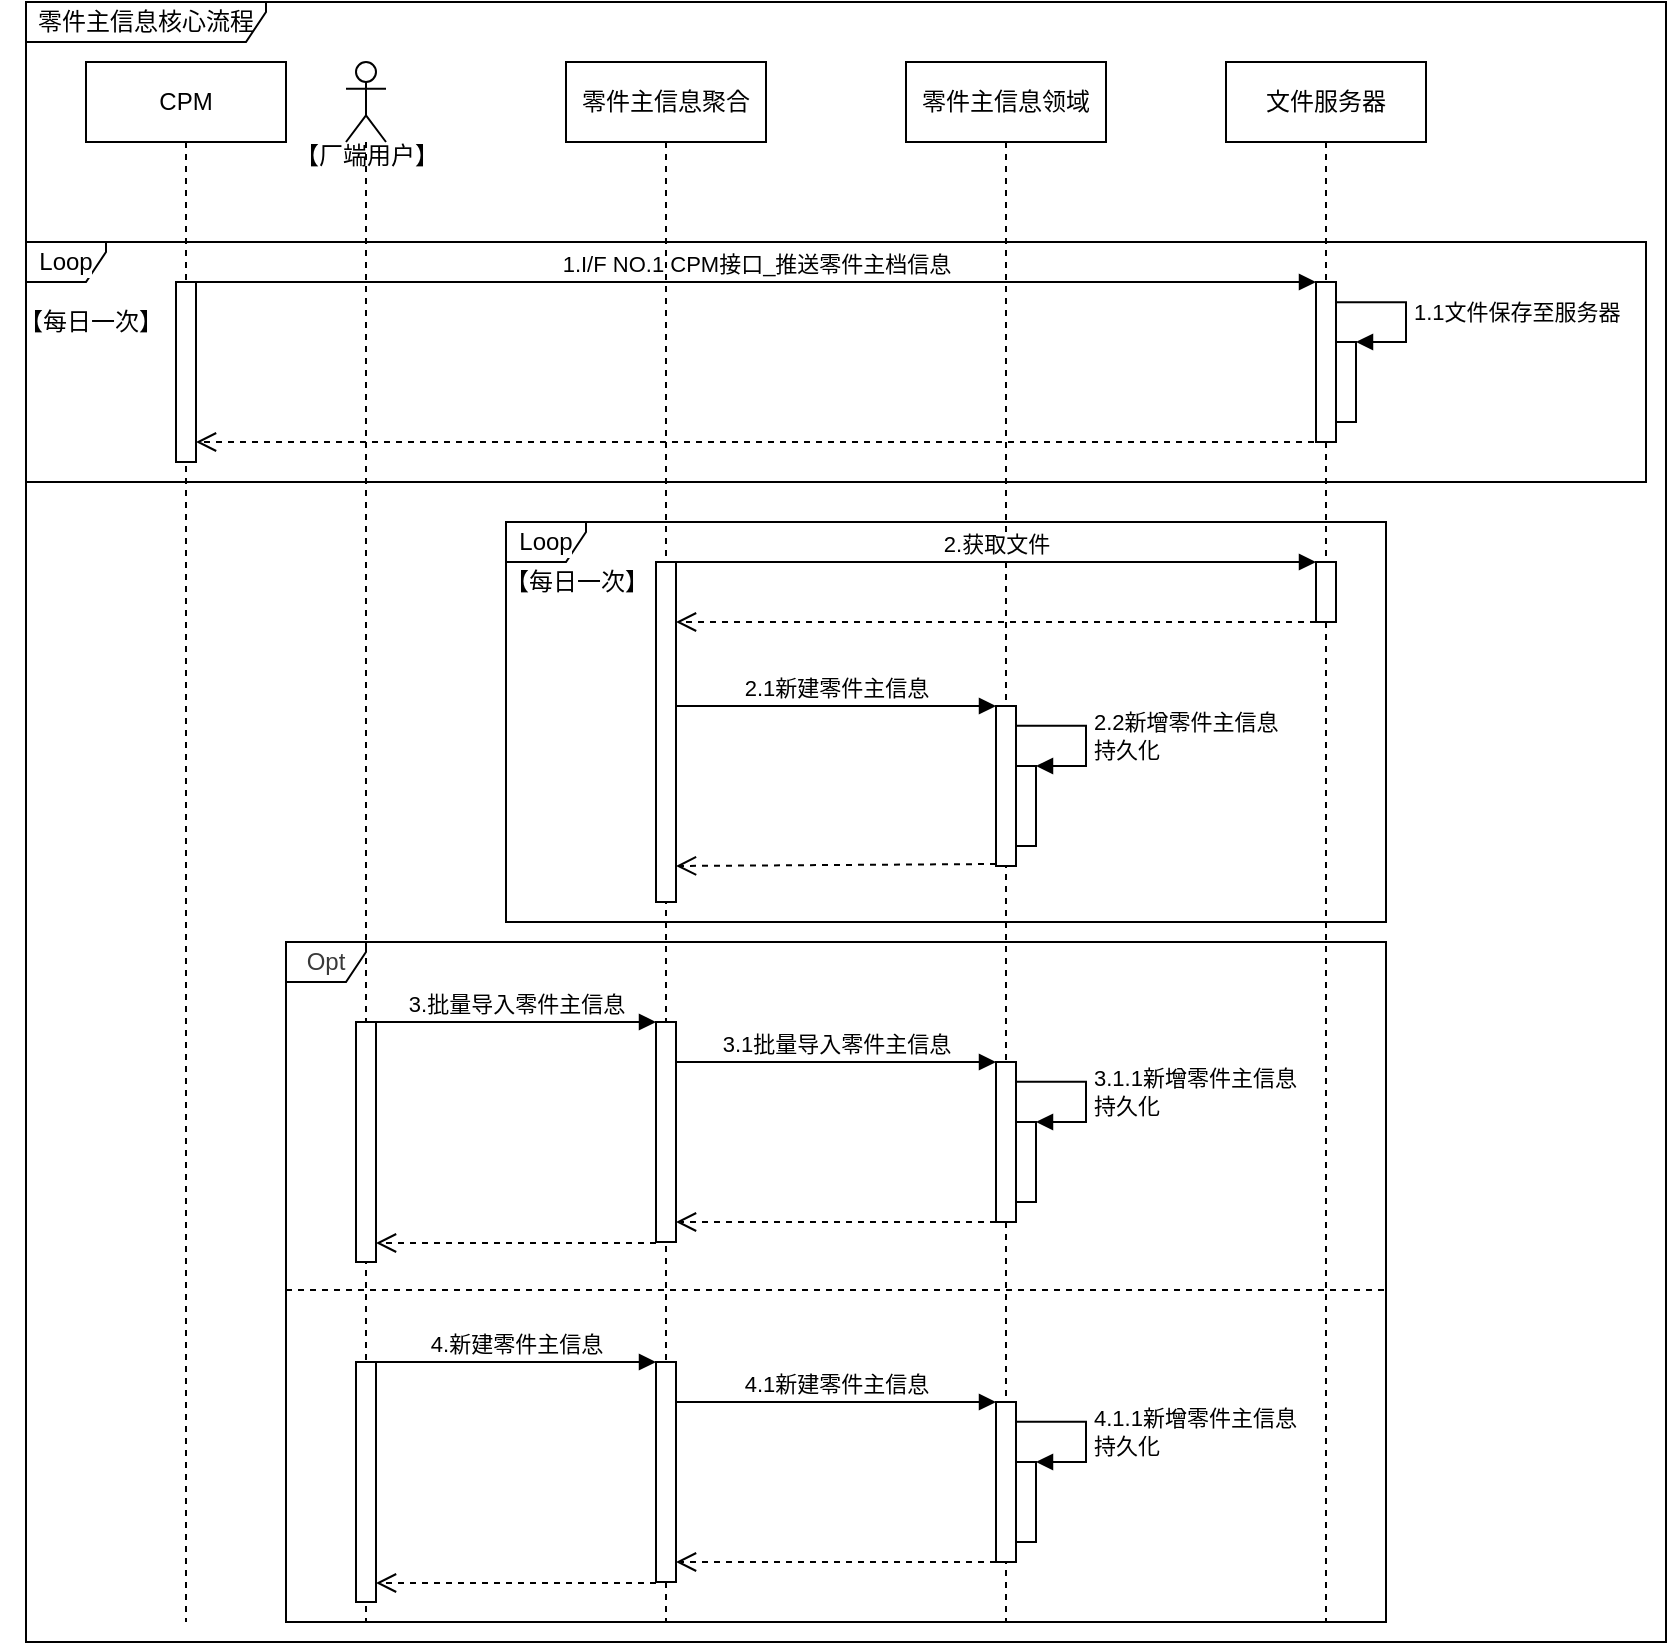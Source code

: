 <mxfile version="16.5.6" type="github" pages="5">
  <diagram id="6bnHpI4cZpsdlI7_PELI" name="时序图">
    <mxGraphModel dx="3460" dy="955" grid="1" gridSize="10" guides="1" tooltips="1" connect="1" arrows="1" fold="1" page="1" pageScale="1" pageWidth="827" pageHeight="1169" math="0" shadow="0">
      <root>
        <mxCell id="0" />
        <mxCell id="1" parent="0" />
        <mxCell id="9qDZQP6KY1lODNuhh0SA-13" value="3.1批量导入零件主信息" style="html=1;verticalAlign=bottom;endArrow=block;entryX=0;entryY=0;rounded=0;" parent="1" target="9qDZQP6KY1lODNuhh0SA-12" edge="1">
          <mxGeometry relative="1" as="geometry">
            <mxPoint x="-635" y="620" as="sourcePoint" />
          </mxGeometry>
        </mxCell>
        <mxCell id="9qDZQP6KY1lODNuhh0SA-14" value="" style="html=1;verticalAlign=bottom;endArrow=open;dashed=1;endSize=8;exitX=0;exitY=0.95;rounded=0;" parent="1" edge="1">
          <mxGeometry relative="1" as="geometry">
            <mxPoint x="-635" y="700" as="targetPoint" />
            <mxPoint x="-475.0" y="700" as="sourcePoint" />
          </mxGeometry>
        </mxCell>
        <mxCell id="0LydJXx7M0l3ICLnaT1j-2" value="Opt" style="shape=umlFrame;whiteSpace=wrap;html=1;labelBackgroundColor=#FFFFFF;fontColor=#393939;fillColor=#FFFFFF;width=40;height=20;" parent="1" vertex="1">
          <mxGeometry x="-830" y="560" width="550" height="340" as="geometry" />
        </mxCell>
        <mxCell id="6ohJSaFs3OZKNF7ckTL_-2" value="&lt;span style=&quot;background-color: rgb(255 , 255 , 255)&quot;&gt;【&lt;/span&gt;&lt;span style=&quot;background-color: rgb(255 , 255 , 255)&quot;&gt;每日一次&lt;/span&gt;&lt;span style=&quot;background-color: rgb(255 , 255 , 255)&quot;&gt;】&lt;/span&gt;" style="text;html=1;align=center;verticalAlign=middle;resizable=0;points=[];autosize=1;strokeColor=none;fillColor=none;" parent="1" vertex="1">
          <mxGeometry x="-973" y="240" width="90" height="20" as="geometry" />
        </mxCell>
        <mxCell id="6ohJSaFs3OZKNF7ckTL_-3" value="&lt;span style=&quot;background-color: rgb(255 , 255 , 255)&quot;&gt;【&lt;/span&gt;&lt;span style=&quot;background-color: rgb(255 , 255 , 255)&quot;&gt;每日一次&lt;/span&gt;&lt;span style=&quot;background-color: rgb(255 , 255 , 255)&quot;&gt;】&lt;/span&gt;" style="text;html=1;align=center;verticalAlign=middle;resizable=0;points=[];autosize=1;strokeColor=none;fillColor=none;" parent="1" vertex="1">
          <mxGeometry x="-730" y="370" width="90" height="20" as="geometry" />
        </mxCell>
        <mxCell id="LRd9EyxCTDxwuXBP93DP-17" value="" style="shape=umlLifeline;participant=umlActor;perimeter=lifelinePerimeter;whiteSpace=wrap;html=1;container=1;collapsible=0;recursiveResize=0;verticalAlign=top;spacingTop=36;outlineConnect=0;" parent="1" vertex="1">
          <mxGeometry x="-800" y="120" width="20" height="780" as="geometry" />
        </mxCell>
        <mxCell id="LRd9EyxCTDxwuXBP93DP-25" value="1.I/F NO.1 CPM接口_推送零件主档信息" style="html=1;verticalAlign=bottom;endArrow=block;entryX=0;entryY=0;rounded=0;" parent="LRd9EyxCTDxwuXBP93DP-17" target="LRd9EyxCTDxwuXBP93DP-24" edge="1">
          <mxGeometry relative="1" as="geometry">
            <mxPoint x="-75" y="110" as="sourcePoint" />
          </mxGeometry>
        </mxCell>
        <mxCell id="LRd9EyxCTDxwuXBP93DP-47" value="" style="html=1;points=[];perimeter=orthogonalPerimeter;" parent="LRd9EyxCTDxwuXBP93DP-17" vertex="1">
          <mxGeometry x="5" y="480" width="10" height="120" as="geometry" />
        </mxCell>
        <mxCell id="LRd9EyxCTDxwuXBP93DP-18" value="CPM" style="shape=umlLifeline;perimeter=lifelinePerimeter;whiteSpace=wrap;html=1;container=1;collapsible=0;recursiveResize=0;outlineConnect=0;" parent="1" vertex="1">
          <mxGeometry x="-930" y="120" width="100" height="780" as="geometry" />
        </mxCell>
        <mxCell id="LRd9EyxCTDxwuXBP93DP-23" value="" style="html=1;points=[];perimeter=orthogonalPerimeter;" parent="LRd9EyxCTDxwuXBP93DP-18" vertex="1">
          <mxGeometry x="45" y="110" width="10" height="90" as="geometry" />
        </mxCell>
        <mxCell id="LRd9EyxCTDxwuXBP93DP-19" value="零件主信息聚合" style="shape=umlLifeline;perimeter=lifelinePerimeter;whiteSpace=wrap;html=1;container=1;collapsible=0;recursiveResize=0;outlineConnect=0;" parent="1" vertex="1">
          <mxGeometry x="-690" y="120" width="100" height="780" as="geometry" />
        </mxCell>
        <mxCell id="LRd9EyxCTDxwuXBP93DP-29" value="" style="html=1;points=[];perimeter=orthogonalPerimeter;" parent="LRd9EyxCTDxwuXBP93DP-19" vertex="1">
          <mxGeometry x="45" y="250" width="10" height="170" as="geometry" />
        </mxCell>
        <mxCell id="LRd9EyxCTDxwuXBP93DP-49" value="" style="html=1;points=[];perimeter=orthogonalPerimeter;" parent="LRd9EyxCTDxwuXBP93DP-19" vertex="1">
          <mxGeometry x="45" y="480" width="10" height="110" as="geometry" />
        </mxCell>
        <mxCell id="LRd9EyxCTDxwuXBP93DP-20" value="零件主信息领域" style="shape=umlLifeline;perimeter=lifelinePerimeter;whiteSpace=wrap;html=1;container=1;collapsible=0;recursiveResize=0;outlineConnect=0;" parent="1" vertex="1">
          <mxGeometry x="-520" y="120" width="100" height="780" as="geometry" />
        </mxCell>
        <mxCell id="LRd9EyxCTDxwuXBP93DP-40" value="" style="html=1;points=[];perimeter=orthogonalPerimeter;" parent="LRd9EyxCTDxwuXBP93DP-20" vertex="1">
          <mxGeometry x="45" y="322" width="10" height="80" as="geometry" />
        </mxCell>
        <mxCell id="LRd9EyxCTDxwuXBP93DP-45" value="" style="html=1;points=[];perimeter=orthogonalPerimeter;" parent="LRd9EyxCTDxwuXBP93DP-20" vertex="1">
          <mxGeometry x="55" y="352" width="10" height="40" as="geometry" />
        </mxCell>
        <mxCell id="LRd9EyxCTDxwuXBP93DP-46" value="2.2新增零件主信息&lt;br&gt;持久化" style="edgeStyle=orthogonalEdgeStyle;html=1;align=left;spacingLeft=2;endArrow=block;rounded=0;entryX=1;entryY=0;exitX=1.027;exitY=0.124;exitDx=0;exitDy=0;exitPerimeter=0;" parent="LRd9EyxCTDxwuXBP93DP-20" source="LRd9EyxCTDxwuXBP93DP-40" target="LRd9EyxCTDxwuXBP93DP-45" edge="1">
          <mxGeometry relative="1" as="geometry">
            <mxPoint x="60" y="332" as="sourcePoint" />
            <Array as="points">
              <mxPoint x="90" y="332" />
              <mxPoint x="90" y="352" />
            </Array>
          </mxGeometry>
        </mxCell>
        <mxCell id="9qDZQP6KY1lODNuhh0SA-12" value="" style="html=1;points=[];perimeter=orthogonalPerimeter;" parent="LRd9EyxCTDxwuXBP93DP-20" vertex="1">
          <mxGeometry x="45" y="500" width="10" height="80" as="geometry" />
        </mxCell>
        <mxCell id="9qDZQP6KY1lODNuhh0SA-15" value="" style="html=1;points=[];perimeter=orthogonalPerimeter;" parent="LRd9EyxCTDxwuXBP93DP-20" vertex="1">
          <mxGeometry x="55" y="530" width="10" height="40" as="geometry" />
        </mxCell>
        <mxCell id="9qDZQP6KY1lODNuhh0SA-16" value="3.1.1新增零件主信息&lt;br&gt;持久化" style="edgeStyle=orthogonalEdgeStyle;html=1;align=left;spacingLeft=2;endArrow=block;rounded=0;entryX=1;entryY=0;exitX=1.041;exitY=0.124;exitDx=0;exitDy=0;exitPerimeter=0;" parent="LRd9EyxCTDxwuXBP93DP-20" source="9qDZQP6KY1lODNuhh0SA-12" target="9qDZQP6KY1lODNuhh0SA-15" edge="1">
          <mxGeometry relative="1" as="geometry">
            <mxPoint x="60" y="510" as="sourcePoint" />
            <Array as="points">
              <mxPoint x="90" y="510" />
              <mxPoint x="90" y="530" />
            </Array>
          </mxGeometry>
        </mxCell>
        <mxCell id="LRd9EyxCTDxwuXBP93DP-21" value="文件服务器" style="shape=umlLifeline;perimeter=lifelinePerimeter;whiteSpace=wrap;html=1;container=1;collapsible=0;recursiveResize=0;outlineConnect=0;" parent="1" vertex="1">
          <mxGeometry x="-360" y="120" width="100" height="780" as="geometry" />
        </mxCell>
        <mxCell id="LRd9EyxCTDxwuXBP93DP-24" value="" style="html=1;points=[];perimeter=orthogonalPerimeter;" parent="LRd9EyxCTDxwuXBP93DP-21" vertex="1">
          <mxGeometry x="45" y="110" width="10" height="80" as="geometry" />
        </mxCell>
        <mxCell id="LRd9EyxCTDxwuXBP93DP-27" value="" style="html=1;points=[];perimeter=orthogonalPerimeter;" parent="LRd9EyxCTDxwuXBP93DP-21" vertex="1">
          <mxGeometry x="55" y="140" width="10" height="40" as="geometry" />
        </mxCell>
        <mxCell id="LRd9EyxCTDxwuXBP93DP-28" value="1.1文件保存至服务器" style="edgeStyle=orthogonalEdgeStyle;html=1;align=left;spacingLeft=2;endArrow=block;rounded=0;entryX=1;entryY=0;exitX=1.047;exitY=0.126;exitDx=0;exitDy=0;exitPerimeter=0;" parent="LRd9EyxCTDxwuXBP93DP-21" source="LRd9EyxCTDxwuXBP93DP-24" target="LRd9EyxCTDxwuXBP93DP-27" edge="1">
          <mxGeometry relative="1" as="geometry">
            <mxPoint x="60" y="120" as="sourcePoint" />
            <Array as="points">
              <mxPoint x="90" y="120" />
              <mxPoint x="90" y="140" />
            </Array>
          </mxGeometry>
        </mxCell>
        <mxCell id="LRd9EyxCTDxwuXBP93DP-30" value="" style="html=1;points=[];perimeter=orthogonalPerimeter;" parent="LRd9EyxCTDxwuXBP93DP-21" vertex="1">
          <mxGeometry x="45" y="250" width="10" height="30" as="geometry" />
        </mxCell>
        <mxCell id="LRd9EyxCTDxwuXBP93DP-22" value="【厂端用户】" style="text;html=1;align=center;verticalAlign=middle;resizable=0;points=[];autosize=1;strokeColor=none;fillColor=none;" parent="1" vertex="1">
          <mxGeometry x="-835" y="157" width="90" height="20" as="geometry" />
        </mxCell>
        <mxCell id="LRd9EyxCTDxwuXBP93DP-31" value="2.获取文件" style="html=1;verticalAlign=bottom;endArrow=block;entryX=0;entryY=0;rounded=0;" parent="1" target="LRd9EyxCTDxwuXBP93DP-30" edge="1">
          <mxGeometry relative="1" as="geometry">
            <mxPoint x="-635" y="370" as="sourcePoint" />
          </mxGeometry>
        </mxCell>
        <mxCell id="LRd9EyxCTDxwuXBP93DP-32" value="" style="html=1;verticalAlign=bottom;endArrow=open;dashed=1;endSize=8;exitX=0;exitY=0.95;rounded=0;" parent="1" edge="1">
          <mxGeometry relative="1" as="geometry">
            <mxPoint x="-635" y="400" as="targetPoint" />
            <mxPoint x="-315" y="400" as="sourcePoint" />
          </mxGeometry>
        </mxCell>
        <mxCell id="LRd9EyxCTDxwuXBP93DP-41" value="2.1新建零件主信息" style="html=1;verticalAlign=bottom;endArrow=block;entryX=0;entryY=0;rounded=0;" parent="1" target="LRd9EyxCTDxwuXBP93DP-40" edge="1">
          <mxGeometry relative="1" as="geometry">
            <mxPoint x="-635" y="442" as="sourcePoint" />
          </mxGeometry>
        </mxCell>
        <mxCell id="LRd9EyxCTDxwuXBP93DP-42" value="" style="html=1;verticalAlign=bottom;endArrow=open;dashed=1;endSize=8;exitX=0;exitY=0.95;rounded=0;" parent="1" edge="1">
          <mxGeometry relative="1" as="geometry">
            <mxPoint x="-635" y="522" as="targetPoint" />
            <mxPoint x="-475" y="521" as="sourcePoint" />
          </mxGeometry>
        </mxCell>
        <mxCell id="LRd9EyxCTDxwuXBP93DP-44" value="Loop" style="shape=umlFrame;whiteSpace=wrap;html=1;labelBackgroundColor=#FFFFFF;fillColor=#FFFFFF;width=40;height=20;" parent="1" vertex="1">
          <mxGeometry x="-960" y="210" width="810" height="120" as="geometry" />
        </mxCell>
        <mxCell id="LRd9EyxCTDxwuXBP93DP-50" value="3.批量导入零件主信息" style="html=1;verticalAlign=bottom;endArrow=block;entryX=0;entryY=0;rounded=0;" parent="1" target="LRd9EyxCTDxwuXBP93DP-49" edge="1">
          <mxGeometry relative="1" as="geometry">
            <mxPoint x="-786" y="600" as="sourcePoint" />
          </mxGeometry>
        </mxCell>
        <mxCell id="LRd9EyxCTDxwuXBP93DP-51" value="" style="html=1;verticalAlign=bottom;endArrow=open;dashed=1;endSize=8;exitX=0;exitY=0.95;rounded=0;" parent="1" edge="1">
          <mxGeometry relative="1" as="geometry">
            <mxPoint x="-785" y="710.5" as="targetPoint" />
            <mxPoint x="-645" y="710.5" as="sourcePoint" />
          </mxGeometry>
        </mxCell>
        <mxCell id="LRd9EyxCTDxwuXBP93DP-52" value="4.1新建零件主信息" style="html=1;verticalAlign=bottom;endArrow=block;entryX=0;entryY=0;rounded=0;" parent="1" target="LRd9EyxCTDxwuXBP93DP-56" edge="1">
          <mxGeometry relative="1" as="geometry">
            <mxPoint x="-635" y="790" as="sourcePoint" />
          </mxGeometry>
        </mxCell>
        <mxCell id="LRd9EyxCTDxwuXBP93DP-53" value="" style="html=1;verticalAlign=bottom;endArrow=open;dashed=1;endSize=8;exitX=0;exitY=0.95;rounded=0;" parent="1" edge="1">
          <mxGeometry relative="1" as="geometry">
            <mxPoint x="-635" y="870" as="targetPoint" />
            <mxPoint x="-475" y="870" as="sourcePoint" />
          </mxGeometry>
        </mxCell>
        <mxCell id="LRd9EyxCTDxwuXBP93DP-54" value="" style="html=1;points=[];perimeter=orthogonalPerimeter;" parent="1" vertex="1">
          <mxGeometry x="-795" y="770" width="10" height="120" as="geometry" />
        </mxCell>
        <mxCell id="LRd9EyxCTDxwuXBP93DP-55" value="" style="html=1;points=[];perimeter=orthogonalPerimeter;" parent="1" vertex="1">
          <mxGeometry x="-645" y="770" width="10" height="110" as="geometry" />
        </mxCell>
        <mxCell id="LRd9EyxCTDxwuXBP93DP-56" value="" style="html=1;points=[];perimeter=orthogonalPerimeter;" parent="1" vertex="1">
          <mxGeometry x="-475" y="790" width="10" height="80" as="geometry" />
        </mxCell>
        <mxCell id="LRd9EyxCTDxwuXBP93DP-57" value="" style="html=1;points=[];perimeter=orthogonalPerimeter;" parent="1" vertex="1">
          <mxGeometry x="-465" y="820" width="10" height="40" as="geometry" />
        </mxCell>
        <mxCell id="LRd9EyxCTDxwuXBP93DP-58" value="4.1.1新增零件主信息&lt;br&gt;持久化" style="edgeStyle=orthogonalEdgeStyle;html=1;align=left;spacingLeft=2;endArrow=block;rounded=0;entryX=1;entryY=0;exitX=1.041;exitY=0.124;exitDx=0;exitDy=0;exitPerimeter=0;" parent="1" source="LRd9EyxCTDxwuXBP93DP-56" target="LRd9EyxCTDxwuXBP93DP-57" edge="1">
          <mxGeometry relative="1" as="geometry">
            <mxPoint x="60" y="680" as="sourcePoint" />
            <Array as="points">
              <mxPoint x="-430" y="800" />
              <mxPoint x="-430" y="820" />
            </Array>
          </mxGeometry>
        </mxCell>
        <mxCell id="LRd9EyxCTDxwuXBP93DP-59" value="4.新建零件主信息" style="html=1;verticalAlign=bottom;endArrow=block;entryX=0;entryY=0;rounded=0;" parent="1" target="LRd9EyxCTDxwuXBP93DP-55" edge="1">
          <mxGeometry relative="1" as="geometry">
            <mxPoint x="-786" y="770" as="sourcePoint" />
          </mxGeometry>
        </mxCell>
        <mxCell id="LRd9EyxCTDxwuXBP93DP-60" value="" style="html=1;verticalAlign=bottom;endArrow=open;dashed=1;endSize=8;exitX=0;exitY=0.95;rounded=0;" parent="1" edge="1">
          <mxGeometry relative="1" as="geometry">
            <mxPoint x="-785" y="880.5" as="targetPoint" />
            <mxPoint x="-645" y="880.5" as="sourcePoint" />
          </mxGeometry>
        </mxCell>
        <mxCell id="LRd9EyxCTDxwuXBP93DP-61" value="Loop" style="shape=umlFrame;whiteSpace=wrap;html=1;labelBackgroundColor=#FFFFFF;fillColor=#FFFFFF;width=40;height=20;" parent="1" vertex="1">
          <mxGeometry x="-720" y="350" width="440" height="200" as="geometry" />
        </mxCell>
        <mxCell id="LRd9EyxCTDxwuXBP93DP-62" value="" style="line;strokeWidth=1;fillColor=none;align=left;verticalAlign=middle;spacingTop=-1;spacingLeft=3;spacingRight=3;rotatable=0;labelPosition=right;points=[];portConstraint=eastwest;dashed=1;" parent="1" vertex="1">
          <mxGeometry x="-830" y="730" width="550" height="8" as="geometry" />
        </mxCell>
        <mxCell id="LRd9EyxCTDxwuXBP93DP-64" value="" style="html=1;verticalAlign=bottom;endArrow=open;dashed=1;endSize=8;rounded=0;" parent="1" target="LRd9EyxCTDxwuXBP93DP-23" edge="1">
          <mxGeometry relative="1" as="geometry">
            <mxPoint x="-310" y="310" as="sourcePoint" />
            <mxPoint x="-390" y="310" as="targetPoint" />
          </mxGeometry>
        </mxCell>
        <mxCell id="LRd9EyxCTDxwuXBP93DP-65" value="零件主信息核心流程" style="shape=umlFrame;whiteSpace=wrap;html=1;width=120;height=20;" parent="1" vertex="1">
          <mxGeometry x="-960" y="90" width="820" height="820" as="geometry" />
        </mxCell>
      </root>
    </mxGraphModel>
  </diagram>
  <diagram id="FOFnYMLGnaj3QQaz7xhX" name="定时任务-行为图">
    <mxGraphModel dx="1032" dy="498" grid="1" gridSize="10" guides="1" tooltips="1" connect="1" arrows="1" fold="1" page="1" pageScale="1" pageWidth="827" pageHeight="1169" math="0" shadow="0">
      <root>
        <mxCell id="7OLGIQ1EorespxrLgJ10-0" />
        <mxCell id="7OLGIQ1EorespxrLgJ10-1" parent="7OLGIQ1EorespxrLgJ10-0" />
        <mxCell id="IHvkTjEI3uxPASRba5FX-0" value="领域层-库存管理原子服务" style="shape=umlLifeline;perimeter=lifelinePerimeter;whiteSpace=wrap;html=1;container=1;collapsible=0;recursiveResize=0;outlineConnect=0;labelBackgroundColor=#FFFFFF;fillColor=#FFFFFF;" parent="7OLGIQ1EorespxrLgJ10-1" vertex="1">
          <mxGeometry x="660" y="160" width="100" height="460" as="geometry" />
        </mxCell>
        <mxCell id="THMdplnS1te3H137m6_t-13" value="" style="html=1;points=[];perimeter=orthogonalPerimeter;labelBackgroundColor=#FFFFFF;fillColor=#FFFFFF;" parent="IHvkTjEI3uxPASRba5FX-0" vertex="1">
          <mxGeometry x="45" y="285" width="10" height="80" as="geometry" />
        </mxCell>
        <mxCell id="THMdplnS1te3H137m6_t-16" value="" style="html=1;points=[];perimeter=orthogonalPerimeter;labelBackgroundColor=#FFFFFF;fillColor=#FFFFFF;" parent="IHvkTjEI3uxPASRba5FX-0" vertex="1">
          <mxGeometry x="55" y="315" width="10" height="40" as="geometry" />
        </mxCell>
        <mxCell id="THMdplnS1te3H137m6_t-17" value="1.3.1保存零件主信息()&lt;br&gt;持久化" style="edgeStyle=orthogonalEdgeStyle;html=1;align=left;spacingLeft=2;endArrow=block;rounded=0;entryX=1;entryY=0;exitX=1.018;exitY=0.143;exitDx=0;exitDy=0;exitPerimeter=0;" parent="IHvkTjEI3uxPASRba5FX-0" source="THMdplnS1te3H137m6_t-13" target="THMdplnS1te3H137m6_t-16" edge="1">
          <mxGeometry relative="1" as="geometry">
            <mxPoint x="60" y="295" as="sourcePoint" />
            <Array as="points">
              <mxPoint x="55" y="295" />
              <mxPoint x="90" y="295" />
              <mxPoint x="90" y="315" />
            </Array>
          </mxGeometry>
        </mxCell>
        <mxCell id="IHvkTjEI3uxPASRba5FX-1" value="应用层-零部件聚合服务" style="shape=umlLifeline;perimeter=lifelinePerimeter;whiteSpace=wrap;html=1;container=1;collapsible=0;recursiveResize=0;outlineConnect=0;labelBackgroundColor=#FFFFFF;fillColor=#FFFFFF;" parent="7OLGIQ1EorespxrLgJ10-1" vertex="1">
          <mxGeometry x="500" y="160" width="100" height="460" as="geometry" />
        </mxCell>
        <mxCell id="THMdplnS1te3H137m6_t-8" value="" style="html=1;points=[];perimeter=orthogonalPerimeter;labelBackgroundColor=#FFFFFF;fillColor=#FFFFFF;" parent="IHvkTjEI3uxPASRba5FX-1" vertex="1">
          <mxGeometry x="45" y="80" width="10" height="310" as="geometry" />
        </mxCell>
        <mxCell id="IHvkTjEI3uxPASRba5FX-2" value="接口-BFF服务" style="shape=umlLifeline;perimeter=lifelinePerimeter;whiteSpace=wrap;html=1;container=1;collapsible=0;recursiveResize=0;outlineConnect=0;labelBackgroundColor=#FFFFFF;fillColor=#FFFFFF;" parent="7OLGIQ1EorespxrLgJ10-1" vertex="1">
          <mxGeometry x="380" y="160" width="100" height="460" as="geometry" />
        </mxCell>
        <mxCell id="IHvkTjEI3uxPASRba5FX-3" value="零部件前端" style="shape=umlLifeline;perimeter=lifelinePerimeter;whiteSpace=wrap;html=1;container=1;collapsible=0;recursiveResize=0;outlineConnect=0;labelBackgroundColor=#FFFFFF;fillColor=#FFFFFF;" parent="7OLGIQ1EorespxrLgJ10-1" vertex="1">
          <mxGeometry x="270" y="160" width="100" height="460" as="geometry" />
        </mxCell>
        <mxCell id="THMdplnS1te3H137m6_t-14" value="1.3调用库存管理原子服务()" style="html=1;verticalAlign=bottom;endArrow=block;entryX=0;entryY=0;rounded=0;" parent="7OLGIQ1EorespxrLgJ10-1" target="THMdplnS1te3H137m6_t-13" edge="1">
          <mxGeometry relative="1" as="geometry">
            <mxPoint x="556" y="445" as="sourcePoint" />
          </mxGeometry>
        </mxCell>
        <mxCell id="THMdplnS1te3H137m6_t-15" value="" style="html=1;verticalAlign=bottom;endArrow=open;dashed=1;endSize=8;exitX=0;exitY=0.95;rounded=0;" parent="7OLGIQ1EorespxrLgJ10-1" edge="1">
          <mxGeometry relative="1" as="geometry">
            <mxPoint x="556" y="524" as="targetPoint" />
            <mxPoint x="705" y="524" as="sourcePoint" />
          </mxGeometry>
        </mxCell>
        <mxCell id="ZtvEB8UlHs2p3nsMnhAs-0" value="" style="html=1;points=[];perimeter=orthogonalPerimeter;labelBackgroundColor=#FFFFFF;fillColor=#FFFFFF;" parent="7OLGIQ1EorespxrLgJ10-1" vertex="1">
          <mxGeometry x="555" y="360" width="10" height="40" as="geometry" />
        </mxCell>
        <mxCell id="ZtvEB8UlHs2p3nsMnhAs-1" value="1.2参数合规性校验()" style="edgeStyle=orthogonalEdgeStyle;html=1;align=left;spacingLeft=2;endArrow=block;rounded=0;entryX=1;entryY=0;exitX=1.033;exitY=0.088;exitDx=0;exitDy=0;exitPerimeter=0;" parent="7OLGIQ1EorespxrLgJ10-1" target="ZtvEB8UlHs2p3nsMnhAs-0" edge="1">
          <mxGeometry relative="1" as="geometry">
            <mxPoint x="555.33" y="359.92" as="sourcePoint" />
            <Array as="points">
              <mxPoint x="590" y="340" />
              <mxPoint x="590" y="360" />
            </Array>
          </mxGeometry>
        </mxCell>
        <mxCell id="mlTio9FG4z4qd6uqM1Vp-1" value="【每日一次】" style="text;html=1;align=center;verticalAlign=middle;resizable=0;points=[];autosize=1;strokeColor=none;fillColor=none;" parent="7OLGIQ1EorespxrLgJ10-1" vertex="1">
          <mxGeometry x="452" y="250" width="90" height="20" as="geometry" />
        </mxCell>
        <mxCell id="A5uQp4-ApKTcgycOggQ4-0" value="文件服务器" style="shape=umlLifeline;perimeter=lifelinePerimeter;whiteSpace=wrap;html=1;container=1;collapsible=0;recursiveResize=0;outlineConnect=0;" vertex="1" parent="7OLGIQ1EorespxrLgJ10-1">
          <mxGeometry x="820" y="160" width="100" height="460" as="geometry" />
        </mxCell>
        <mxCell id="A5uQp4-ApKTcgycOggQ4-1" value="" style="html=1;points=[];perimeter=orthogonalPerimeter;" vertex="1" parent="A5uQp4-ApKTcgycOggQ4-0">
          <mxGeometry x="45" y="96" width="10" height="30" as="geometry" />
        </mxCell>
        <mxCell id="A5uQp4-ApKTcgycOggQ4-2" value="1.获取文件信息" style="html=1;verticalAlign=bottom;endArrow=block;entryX=0;entryY=0;rounded=0;" edge="1" target="A5uQp4-ApKTcgycOggQ4-1" parent="7OLGIQ1EorespxrLgJ10-1">
          <mxGeometry relative="1" as="geometry">
            <mxPoint x="555" y="256" as="sourcePoint" />
          </mxGeometry>
        </mxCell>
        <mxCell id="A5uQp4-ApKTcgycOggQ4-3" value="" style="html=1;verticalAlign=bottom;endArrow=open;dashed=1;endSize=8;exitX=0;exitY=0.95;rounded=0;" edge="1" source="A5uQp4-ApKTcgycOggQ4-1" parent="7OLGIQ1EorespxrLgJ10-1">
          <mxGeometry relative="1" as="geometry">
            <mxPoint x="555" y="284.5" as="targetPoint" />
          </mxGeometry>
        </mxCell>
        <mxCell id="54kVwgG79NFkQRx_jsIe-1" value="【校验通过】" style="text;html=1;align=center;verticalAlign=middle;resizable=0;points=[];autosize=1;strokeColor=none;fillColor=none;" parent="7OLGIQ1EorespxrLgJ10-1" vertex="1">
          <mxGeometry x="455" y="440" width="90" height="20" as="geometry" />
        </mxCell>
        <mxCell id="A5uQp4-ApKTcgycOggQ4-4" value="Alt" style="shape=umlFrame;whiteSpace=wrap;html=1;width=50;height=20;" vertex="1" parent="7OLGIQ1EorespxrLgJ10-1">
          <mxGeometry x="470" y="410" width="410" height="150" as="geometry" />
        </mxCell>
        <mxCell id="cknXCpRzvNItT4aBiv4q-1" value="Loop" style="shape=umlFrame;whiteSpace=wrap;html=1;width=60;height=20;" vertex="1" parent="7OLGIQ1EorespxrLgJ10-1">
          <mxGeometry x="450" y="220" width="450" height="360" as="geometry" />
        </mxCell>
        <mxCell id="63p1vAb3d8XifB3c88Wd-0" value="定时创建零件主信息-行为" style="shape=umlFrame;whiteSpace=wrap;html=1;width=140;height=20;" vertex="1" parent="7OLGIQ1EorespxrLgJ10-1">
          <mxGeometry x="260" y="130" width="670" height="490" as="geometry" />
        </mxCell>
      </root>
    </mxGraphModel>
  </diagram>
  <diagram id="dGG8FJd8N7IwFIvMK75r" name="事件图">
    <mxGraphModel dx="1806" dy="871" grid="1" gridSize="10" guides="1" tooltips="1" connect="1" arrows="1" fold="1" page="1" pageScale="1" pageWidth="827" pageHeight="1169" math="0" shadow="0">
      <root>
        <mxCell id="RU_HmeFV_STFyEm7z6BS-0" />
        <mxCell id="RU_HmeFV_STFyEm7z6BS-1" parent="RU_HmeFV_STFyEm7z6BS-0" />
      </root>
    </mxGraphModel>
  </diagram>
  <diagram id="fTKao5kH5AFAM4wwmsIB" name="聚合根">
    <mxGraphModel dx="1806" dy="871" grid="1" gridSize="10" guides="1" tooltips="1" connect="1" arrows="1" fold="1" page="1" pageScale="1" pageWidth="827" pageHeight="1169" math="0" shadow="0">
      <root>
        <mxCell id="7-ZAPzwOO9HuGMdEz8zF-0" />
        <mxCell id="7-ZAPzwOO9HuGMdEz8zF-1" parent="7-ZAPzwOO9HuGMdEz8zF-0" />
        <mxCell id="ujMnchfc8mpm0ilcwJpV-10" value="零件主信息" style="shape=table;startSize=30;container=1;collapsible=1;childLayout=tableLayout;fixedRows=1;rowLines=0;fontStyle=1;align=center;resizeLast=1;fillColor=#CFC86B;" parent="7-ZAPzwOO9HuGMdEz8zF-1" vertex="1">
          <mxGeometry x="360" y="320" width="180" height="240" as="geometry" />
        </mxCell>
        <mxCell id="ujMnchfc8mpm0ilcwJpV-11" value="" style="shape=tableRow;horizontal=0;startSize=0;swimlaneHead=0;swimlaneBody=0;fillColor=#CFC86B;collapsible=0;dropTarget=0;points=[[0,0.5],[1,0.5]];portConstraint=eastwest;top=0;left=0;right=0;bottom=1;" parent="ujMnchfc8mpm0ilcwJpV-10" vertex="1">
          <mxGeometry y="30" width="180" height="30" as="geometry" />
        </mxCell>
        <mxCell id="ujMnchfc8mpm0ilcwJpV-12" value="PK" style="shape=partialRectangle;connectable=0;fillColor=#CFC86B;top=0;left=0;bottom=0;right=0;fontStyle=1;overflow=hidden;" parent="ujMnchfc8mpm0ilcwJpV-11" vertex="1">
          <mxGeometry width="30" height="30" as="geometry">
            <mxRectangle width="30" height="30" as="alternateBounds" />
          </mxGeometry>
        </mxCell>
        <mxCell id="ujMnchfc8mpm0ilcwJpV-13" value="id" style="shape=partialRectangle;connectable=0;fillColor=#CFC86B;top=0;left=0;bottom=0;right=0;align=left;spacingLeft=6;fontStyle=1;overflow=hidden;" parent="ujMnchfc8mpm0ilcwJpV-11" vertex="1">
          <mxGeometry x="30" width="150" height="30" as="geometry">
            <mxRectangle width="150" height="30" as="alternateBounds" />
          </mxGeometry>
        </mxCell>
        <mxCell id="ujMnchfc8mpm0ilcwJpV-14" value="" style="shape=tableRow;horizontal=0;startSize=0;swimlaneHead=0;swimlaneBody=0;fillColor=#CFC86B;collapsible=0;dropTarget=0;points=[[0,0.5],[1,0.5]];portConstraint=eastwest;top=0;left=0;right=0;bottom=0;" parent="ujMnchfc8mpm0ilcwJpV-10" vertex="1">
          <mxGeometry y="60" width="180" height="30" as="geometry" />
        </mxCell>
        <mxCell id="ujMnchfc8mpm0ilcwJpV-15" value="" style="shape=partialRectangle;connectable=0;fillColor=#CFC86B;top=0;left=0;bottom=0;right=0;editable=1;overflow=hidden;" parent="ujMnchfc8mpm0ilcwJpV-14" vertex="1">
          <mxGeometry width="30" height="30" as="geometry">
            <mxRectangle width="30" height="30" as="alternateBounds" />
          </mxGeometry>
        </mxCell>
        <mxCell id="ujMnchfc8mpm0ilcwJpV-16" value="零件编号" style="shape=partialRectangle;connectable=0;fillColor=#CFC86B;top=0;left=0;bottom=0;right=0;align=left;spacingLeft=6;overflow=hidden;" parent="ujMnchfc8mpm0ilcwJpV-14" vertex="1">
          <mxGeometry x="30" width="150" height="30" as="geometry">
            <mxRectangle width="150" height="30" as="alternateBounds" />
          </mxGeometry>
        </mxCell>
        <mxCell id="ujMnchfc8mpm0ilcwJpV-17" value="" style="shape=tableRow;horizontal=0;startSize=0;swimlaneHead=0;swimlaneBody=0;fillColor=#CFC86B;collapsible=0;dropTarget=0;points=[[0,0.5],[1,0.5]];portConstraint=eastwest;top=0;left=0;right=0;bottom=0;" parent="ujMnchfc8mpm0ilcwJpV-10" vertex="1">
          <mxGeometry y="90" width="180" height="30" as="geometry" />
        </mxCell>
        <mxCell id="ujMnchfc8mpm0ilcwJpV-18" value="" style="shape=partialRectangle;connectable=0;fillColor=#CFC86B;top=0;left=0;bottom=0;right=0;editable=1;overflow=hidden;" parent="ujMnchfc8mpm0ilcwJpV-17" vertex="1">
          <mxGeometry width="30" height="30" as="geometry">
            <mxRectangle width="30" height="30" as="alternateBounds" />
          </mxGeometry>
        </mxCell>
        <mxCell id="ujMnchfc8mpm0ilcwJpV-19" value="零件名称    " style="shape=partialRectangle;connectable=0;fillColor=#CFC86B;top=0;left=0;bottom=0;right=0;align=left;spacingLeft=6;overflow=hidden;" parent="ujMnchfc8mpm0ilcwJpV-17" vertex="1">
          <mxGeometry x="30" width="150" height="30" as="geometry">
            <mxRectangle width="150" height="30" as="alternateBounds" />
          </mxGeometry>
        </mxCell>
        <mxCell id="ujMnchfc8mpm0ilcwJpV-20" style="shape=tableRow;horizontal=0;startSize=0;swimlaneHead=0;swimlaneBody=0;fillColor=#CFC86B;collapsible=0;dropTarget=0;points=[[0,0.5],[1,0.5]];portConstraint=eastwest;top=0;left=0;right=0;bottom=0;" parent="ujMnchfc8mpm0ilcwJpV-10" vertex="1">
          <mxGeometry y="120" width="180" height="30" as="geometry" />
        </mxCell>
        <mxCell id="ujMnchfc8mpm0ilcwJpV-21" style="shape=partialRectangle;connectable=0;fillColor=#CFC86B;top=0;left=0;bottom=0;right=0;editable=1;overflow=hidden;" parent="ujMnchfc8mpm0ilcwJpV-20" vertex="1">
          <mxGeometry width="30" height="30" as="geometry">
            <mxRectangle width="30" height="30" as="alternateBounds" />
          </mxGeometry>
        </mxCell>
        <mxCell id="ujMnchfc8mpm0ilcwJpV-22" value="零件分类" style="shape=partialRectangle;connectable=0;fillColor=#CFC86B;top=0;left=0;bottom=0;right=0;align=left;spacingLeft=6;overflow=hidden;" parent="ujMnchfc8mpm0ilcwJpV-20" vertex="1">
          <mxGeometry x="30" width="150" height="30" as="geometry">
            <mxRectangle width="150" height="30" as="alternateBounds" />
          </mxGeometry>
        </mxCell>
        <mxCell id="ujMnchfc8mpm0ilcwJpV-29" style="shape=tableRow;horizontal=0;startSize=0;swimlaneHead=0;swimlaneBody=0;fillColor=#CFC86B;collapsible=0;dropTarget=0;points=[[0,0.5],[1,0.5]];portConstraint=eastwest;top=0;left=0;right=0;bottom=0;" parent="ujMnchfc8mpm0ilcwJpV-10" vertex="1">
          <mxGeometry y="150" width="180" height="30" as="geometry" />
        </mxCell>
        <mxCell id="ujMnchfc8mpm0ilcwJpV-30" style="shape=partialRectangle;connectable=0;fillColor=#CFC86B;top=0;left=0;bottom=0;right=0;editable=1;overflow=hidden;" parent="ujMnchfc8mpm0ilcwJpV-29" vertex="1">
          <mxGeometry width="30" height="30" as="geometry">
            <mxRectangle width="30" height="30" as="alternateBounds" />
          </mxGeometry>
        </mxCell>
        <mxCell id="ujMnchfc8mpm0ilcwJpV-31" value="库存数" style="shape=partialRectangle;connectable=0;fillColor=#CFC86B;top=0;left=0;bottom=0;right=0;align=left;spacingLeft=6;overflow=hidden;" parent="ujMnchfc8mpm0ilcwJpV-29" vertex="1">
          <mxGeometry x="30" width="150" height="30" as="geometry">
            <mxRectangle width="150" height="30" as="alternateBounds" />
          </mxGeometry>
        </mxCell>
        <mxCell id="ujMnchfc8mpm0ilcwJpV-32" style="shape=tableRow;horizontal=0;startSize=0;swimlaneHead=0;swimlaneBody=0;fillColor=#CFC86B;collapsible=0;dropTarget=0;points=[[0,0.5],[1,0.5]];portConstraint=eastwest;top=0;left=0;right=0;bottom=0;" parent="ujMnchfc8mpm0ilcwJpV-10" vertex="1">
          <mxGeometry y="180" width="180" height="30" as="geometry" />
        </mxCell>
        <mxCell id="ujMnchfc8mpm0ilcwJpV-33" style="shape=partialRectangle;connectable=0;fillColor=#CFC86B;top=0;left=0;bottom=0;right=0;editable=1;overflow=hidden;" parent="ujMnchfc8mpm0ilcwJpV-32" vertex="1">
          <mxGeometry width="30" height="30" as="geometry">
            <mxRectangle width="30" height="30" as="alternateBounds" />
          </mxGeometry>
        </mxCell>
        <mxCell id="ujMnchfc8mpm0ilcwJpV-34" value="零售价" style="shape=partialRectangle;connectable=0;fillColor=#CFC86B;top=0;left=0;bottom=0;right=0;align=left;spacingLeft=6;overflow=hidden;" parent="ujMnchfc8mpm0ilcwJpV-32" vertex="1">
          <mxGeometry x="30" width="150" height="30" as="geometry">
            <mxRectangle width="150" height="30" as="alternateBounds" />
          </mxGeometry>
        </mxCell>
        <mxCell id="ujMnchfc8mpm0ilcwJpV-35" style="shape=tableRow;horizontal=0;startSize=0;swimlaneHead=0;swimlaneBody=0;fillColor=#CFC86B;collapsible=0;dropTarget=0;points=[[0,0.5],[1,0.5]];portConstraint=eastwest;top=0;left=0;right=0;bottom=0;" parent="ujMnchfc8mpm0ilcwJpV-10" vertex="1">
          <mxGeometry y="210" width="180" height="30" as="geometry" />
        </mxCell>
        <mxCell id="ujMnchfc8mpm0ilcwJpV-36" style="shape=partialRectangle;connectable=0;fillColor=#CFC86B;top=0;left=0;bottom=0;right=0;editable=1;overflow=hidden;" parent="ujMnchfc8mpm0ilcwJpV-35" vertex="1">
          <mxGeometry width="30" height="30" as="geometry">
            <mxRectangle width="30" height="30" as="alternateBounds" />
          </mxGeometry>
        </mxCell>
        <mxCell id="ujMnchfc8mpm0ilcwJpV-37" value="采购价" style="shape=partialRectangle;connectable=0;fillColor=#CFC86B;top=0;left=0;bottom=0;right=0;align=left;spacingLeft=6;overflow=hidden;" parent="ujMnchfc8mpm0ilcwJpV-35" vertex="1">
          <mxGeometry x="30" width="150" height="30" as="geometry">
            <mxRectangle width="150" height="30" as="alternateBounds" />
          </mxGeometry>
        </mxCell>
        <mxCell id="8d-5phC_stLCoWwtOvVK-0" value="【CPM】零件信息" style="shape=table;startSize=30;container=1;collapsible=1;childLayout=tableLayout;fixedRows=1;rowLines=0;fontStyle=1;align=center;resizeLast=1;fillColor=#00BB00;" parent="7-ZAPzwOO9HuGMdEz8zF-1" vertex="1">
          <mxGeometry x="90" y="400" width="180" height="240" as="geometry" />
        </mxCell>
        <mxCell id="8d-5phC_stLCoWwtOvVK-1" value="" style="shape=tableRow;horizontal=0;startSize=0;swimlaneHead=0;swimlaneBody=0;fillColor=#00BB00;collapsible=0;dropTarget=0;points=[[0,0.5],[1,0.5]];portConstraint=eastwest;top=0;left=0;right=0;bottom=1;" parent="8d-5phC_stLCoWwtOvVK-0" vertex="1">
          <mxGeometry y="30" width="180" height="30" as="geometry" />
        </mxCell>
        <mxCell id="8d-5phC_stLCoWwtOvVK-2" value="PK" style="shape=partialRectangle;connectable=0;fillColor=#00BB00;top=0;left=0;bottom=0;right=0;fontStyle=1;overflow=hidden;" parent="8d-5phC_stLCoWwtOvVK-1" vertex="1">
          <mxGeometry width="30" height="30" as="geometry">
            <mxRectangle width="30" height="30" as="alternateBounds" />
          </mxGeometry>
        </mxCell>
        <mxCell id="8d-5phC_stLCoWwtOvVK-3" value="id" style="shape=partialRectangle;connectable=0;fillColor=#00BB00;top=0;left=0;bottom=0;right=0;align=left;spacingLeft=6;fontStyle=1;overflow=hidden;" parent="8d-5phC_stLCoWwtOvVK-1" vertex="1">
          <mxGeometry x="30" width="150" height="30" as="geometry">
            <mxRectangle width="150" height="30" as="alternateBounds" />
          </mxGeometry>
        </mxCell>
        <mxCell id="8d-5phC_stLCoWwtOvVK-4" value="" style="shape=tableRow;horizontal=0;startSize=0;swimlaneHead=0;swimlaneBody=0;fillColor=#00BB00;collapsible=0;dropTarget=0;points=[[0,0.5],[1,0.5]];portConstraint=eastwest;top=0;left=0;right=0;bottom=0;" parent="8d-5phC_stLCoWwtOvVK-0" vertex="1">
          <mxGeometry y="60" width="180" height="30" as="geometry" />
        </mxCell>
        <mxCell id="8d-5phC_stLCoWwtOvVK-5" value="" style="shape=partialRectangle;connectable=0;fillColor=#00BB00;top=0;left=0;bottom=0;right=0;editable=1;overflow=hidden;" parent="8d-5phC_stLCoWwtOvVK-4" vertex="1">
          <mxGeometry width="30" height="30" as="geometry">
            <mxRectangle width="30" height="30" as="alternateBounds" />
          </mxGeometry>
        </mxCell>
        <mxCell id="8d-5phC_stLCoWwtOvVK-6" value="零件编号" style="shape=partialRectangle;connectable=0;fillColor=#00BB00;top=0;left=0;bottom=0;right=0;align=left;spacingLeft=6;overflow=hidden;" parent="8d-5phC_stLCoWwtOvVK-4" vertex="1">
          <mxGeometry x="30" width="150" height="30" as="geometry">
            <mxRectangle width="150" height="30" as="alternateBounds" />
          </mxGeometry>
        </mxCell>
        <mxCell id="8d-5phC_stLCoWwtOvVK-7" value="" style="shape=tableRow;horizontal=0;startSize=0;swimlaneHead=0;swimlaneBody=0;fillColor=#00BB00;collapsible=0;dropTarget=0;points=[[0,0.5],[1,0.5]];portConstraint=eastwest;top=0;left=0;right=0;bottom=0;" parent="8d-5phC_stLCoWwtOvVK-0" vertex="1">
          <mxGeometry y="90" width="180" height="30" as="geometry" />
        </mxCell>
        <mxCell id="8d-5phC_stLCoWwtOvVK-8" value="" style="shape=partialRectangle;connectable=0;fillColor=#00BB00;top=0;left=0;bottom=0;right=0;editable=1;overflow=hidden;" parent="8d-5phC_stLCoWwtOvVK-7" vertex="1">
          <mxGeometry width="30" height="30" as="geometry">
            <mxRectangle width="30" height="30" as="alternateBounds" />
          </mxGeometry>
        </mxCell>
        <mxCell id="8d-5phC_stLCoWwtOvVK-9" value="零件名称    " style="shape=partialRectangle;connectable=0;fillColor=#00BB00;top=0;left=0;bottom=0;right=0;align=left;spacingLeft=6;overflow=hidden;" parent="8d-5phC_stLCoWwtOvVK-7" vertex="1">
          <mxGeometry x="30" width="150" height="30" as="geometry">
            <mxRectangle width="150" height="30" as="alternateBounds" />
          </mxGeometry>
        </mxCell>
        <mxCell id="8d-5phC_stLCoWwtOvVK-10" style="shape=tableRow;horizontal=0;startSize=0;swimlaneHead=0;swimlaneBody=0;fillColor=#00BB00;collapsible=0;dropTarget=0;points=[[0,0.5],[1,0.5]];portConstraint=eastwest;top=0;left=0;right=0;bottom=0;" parent="8d-5phC_stLCoWwtOvVK-0" vertex="1">
          <mxGeometry y="120" width="180" height="30" as="geometry" />
        </mxCell>
        <mxCell id="8d-5phC_stLCoWwtOvVK-11" style="shape=partialRectangle;connectable=0;fillColor=#00BB00;top=0;left=0;bottom=0;right=0;editable=1;overflow=hidden;" parent="8d-5phC_stLCoWwtOvVK-10" vertex="1">
          <mxGeometry width="30" height="30" as="geometry">
            <mxRectangle width="30" height="30" as="alternateBounds" />
          </mxGeometry>
        </mxCell>
        <mxCell id="8d-5phC_stLCoWwtOvVK-12" value="零件分类" style="shape=partialRectangle;connectable=0;fillColor=#00BB00;top=0;left=0;bottom=0;right=0;align=left;spacingLeft=6;overflow=hidden;" parent="8d-5phC_stLCoWwtOvVK-10" vertex="1">
          <mxGeometry x="30" width="150" height="30" as="geometry">
            <mxRectangle width="150" height="30" as="alternateBounds" />
          </mxGeometry>
        </mxCell>
        <mxCell id="8d-5phC_stLCoWwtOvVK-13" style="shape=tableRow;horizontal=0;startSize=0;swimlaneHead=0;swimlaneBody=0;fillColor=#00BB00;collapsible=0;dropTarget=0;points=[[0,0.5],[1,0.5]];portConstraint=eastwest;top=0;left=0;right=0;bottom=0;" parent="8d-5phC_stLCoWwtOvVK-0" vertex="1">
          <mxGeometry y="150" width="180" height="30" as="geometry" />
        </mxCell>
        <mxCell id="8d-5phC_stLCoWwtOvVK-14" style="shape=partialRectangle;connectable=0;fillColor=#00BB00;top=0;left=0;bottom=0;right=0;editable=1;overflow=hidden;" parent="8d-5phC_stLCoWwtOvVK-13" vertex="1">
          <mxGeometry width="30" height="30" as="geometry">
            <mxRectangle width="30" height="30" as="alternateBounds" />
          </mxGeometry>
        </mxCell>
        <mxCell id="8d-5phC_stLCoWwtOvVK-15" value="库存数" style="shape=partialRectangle;connectable=0;fillColor=#00BB00;top=0;left=0;bottom=0;right=0;align=left;spacingLeft=6;overflow=hidden;" parent="8d-5phC_stLCoWwtOvVK-13" vertex="1">
          <mxGeometry x="30" width="150" height="30" as="geometry">
            <mxRectangle width="150" height="30" as="alternateBounds" />
          </mxGeometry>
        </mxCell>
        <mxCell id="8d-5phC_stLCoWwtOvVK-16" style="shape=tableRow;horizontal=0;startSize=0;swimlaneHead=0;swimlaneBody=0;fillColor=#00BB00;collapsible=0;dropTarget=0;points=[[0,0.5],[1,0.5]];portConstraint=eastwest;top=0;left=0;right=0;bottom=0;" parent="8d-5phC_stLCoWwtOvVK-0" vertex="1">
          <mxGeometry y="180" width="180" height="30" as="geometry" />
        </mxCell>
        <mxCell id="8d-5phC_stLCoWwtOvVK-17" style="shape=partialRectangle;connectable=0;fillColor=#00BB00;top=0;left=0;bottom=0;right=0;editable=1;overflow=hidden;" parent="8d-5phC_stLCoWwtOvVK-16" vertex="1">
          <mxGeometry width="30" height="30" as="geometry">
            <mxRectangle width="30" height="30" as="alternateBounds" />
          </mxGeometry>
        </mxCell>
        <mxCell id="8d-5phC_stLCoWwtOvVK-18" value="零售价" style="shape=partialRectangle;connectable=0;fillColor=#00BB00;top=0;left=0;bottom=0;right=0;align=left;spacingLeft=6;overflow=hidden;" parent="8d-5phC_stLCoWwtOvVK-16" vertex="1">
          <mxGeometry x="30" width="150" height="30" as="geometry">
            <mxRectangle width="150" height="30" as="alternateBounds" />
          </mxGeometry>
        </mxCell>
        <mxCell id="8d-5phC_stLCoWwtOvVK-19" style="shape=tableRow;horizontal=0;startSize=0;swimlaneHead=0;swimlaneBody=0;fillColor=#00BB00;collapsible=0;dropTarget=0;points=[[0,0.5],[1,0.5]];portConstraint=eastwest;top=0;left=0;right=0;bottom=0;" parent="8d-5phC_stLCoWwtOvVK-0" vertex="1">
          <mxGeometry y="210" width="180" height="30" as="geometry" />
        </mxCell>
        <mxCell id="8d-5phC_stLCoWwtOvVK-20" style="shape=partialRectangle;connectable=0;fillColor=#00BB00;top=0;left=0;bottom=0;right=0;editable=1;overflow=hidden;" parent="8d-5phC_stLCoWwtOvVK-19" vertex="1">
          <mxGeometry width="30" height="30" as="geometry">
            <mxRectangle width="30" height="30" as="alternateBounds" />
          </mxGeometry>
        </mxCell>
        <mxCell id="8d-5phC_stLCoWwtOvVK-21" value="采购价" style="shape=partialRectangle;connectable=0;fillColor=#00BB00;top=0;left=0;bottom=0;right=0;align=left;spacingLeft=6;overflow=hidden;" parent="8d-5phC_stLCoWwtOvVK-19" vertex="1">
          <mxGeometry x="30" width="150" height="30" as="geometry">
            <mxRectangle width="150" height="30" as="alternateBounds" />
          </mxGeometry>
        </mxCell>
        <mxCell id="NS3TpaYmcHYCosk1XOu--0" value="" style="endArrow=none;html=1;endSize=12;startArrow=diamondThin;startSize=14;startFill=0;edgeStyle=orthogonalEdgeStyle;align=left;verticalAlign=bottom;rounded=0;fontColor=#393939;exitX=0;exitY=0.5;exitDx=0;exitDy=0;entryX=1;entryY=0.5;entryDx=0;entryDy=0;endFill=0;" parent="7-ZAPzwOO9HuGMdEz8zF-1" source="ujMnchfc8mpm0ilcwJpV-14" target="8d-5phC_stLCoWwtOvVK-4" edge="1">
          <mxGeometry x="-1" y="3" relative="1" as="geometry">
            <mxPoint x="430" y="430" as="sourcePoint" />
            <mxPoint x="590" y="430" as="targetPoint" />
            <Array as="points">
              <mxPoint x="320" y="395" />
              <mxPoint x="320" y="475" />
            </Array>
          </mxGeometry>
        </mxCell>
        <mxCell id="4tbbkU1VYWUoTYzql0UM-0" value="1" style="text;html=1;align=center;verticalAlign=middle;resizable=0;points=[];autosize=1;strokeColor=none;fillColor=none;" parent="7-ZAPzwOO9HuGMdEz8zF-1" vertex="1">
          <mxGeometry x="330" y="370" width="20" height="20" as="geometry" />
        </mxCell>
        <mxCell id="4tbbkU1VYWUoTYzql0UM-1" value="1" style="text;html=1;align=center;verticalAlign=middle;resizable=0;points=[];autosize=1;strokeColor=none;fillColor=none;" parent="7-ZAPzwOO9HuGMdEz8zF-1" vertex="1">
          <mxGeometry x="270" y="450" width="20" height="20" as="geometry" />
        </mxCell>
      </root>
    </mxGraphModel>
  </diagram>
  <diagram id="FX3MtVXmibXrm6kMx84a" name="第 5 页">
    <mxGraphModel dx="1032" dy="498" grid="1" gridSize="10" guides="1" tooltips="1" connect="1" arrows="1" fold="1" page="1" pageScale="1" pageWidth="827" pageHeight="1169" math="0" shadow="0">
      <root>
        <mxCell id="-UIqBWWNGBVuv4L5VFWg-0" />
        <mxCell id="-UIqBWWNGBVuv4L5VFWg-1" parent="-UIqBWWNGBVuv4L5VFWg-0" />
        <mxCell id="-UIqBWWNGBVuv4L5VFWg-2" value="零部件前端" style="shape=umlLifeline;perimeter=lifelinePerimeter;whiteSpace=wrap;html=1;container=1;collapsible=0;recursiveResize=0;outlineConnect=0;fillColor=#FFFFFF;" vertex="1" parent="-UIqBWWNGBVuv4L5VFWg-1">
          <mxGeometry x="50" y="160" width="100" height="400" as="geometry" />
        </mxCell>
        <mxCell id="-UIqBWWNGBVuv4L5VFWg-3" value="" style="html=1;points=[];perimeter=orthogonalPerimeter;fillColor=#FFFFFF;" vertex="1" parent="-UIqBWWNGBVuv4L5VFWg-2">
          <mxGeometry x="45" y="80" width="10" height="300" as="geometry" />
        </mxCell>
        <mxCell id="-UIqBWWNGBVuv4L5VFWg-4" value="接口-BFF服务" style="shape=umlLifeline;perimeter=lifelinePerimeter;whiteSpace=wrap;html=1;container=1;collapsible=0;recursiveResize=0;outlineConnect=0;fillColor=#FFFFFF;" vertex="1" parent="-UIqBWWNGBVuv4L5VFWg-1">
          <mxGeometry x="240" y="160" width="100" height="400" as="geometry" />
        </mxCell>
        <mxCell id="-UIqBWWNGBVuv4L5VFWg-5" value="" style="html=1;points=[];perimeter=orthogonalPerimeter;fillColor=#FFFFFF;" vertex="1" parent="-UIqBWWNGBVuv4L5VFWg-4">
          <mxGeometry x="45" y="80" width="10" height="280" as="geometry" />
        </mxCell>
        <mxCell id="-UIqBWWNGBVuv4L5VFWg-6" value="" style="html=1;verticalAlign=bottom;endArrow=open;dashed=1;endSize=8;exitX=0;exitY=0.95;rounded=0;" edge="1" parent="-UIqBWWNGBVuv4L5VFWg-4">
          <mxGeometry relative="1" as="geometry">
            <mxPoint x="-135" y="360" as="targetPoint" />
            <mxPoint x="55" y="360" as="sourcePoint" />
          </mxGeometry>
        </mxCell>
        <mxCell id="-UIqBWWNGBVuv4L5VFWg-7" value="领域层-库存管理原子服务" style="shape=umlLifeline;perimeter=lifelinePerimeter;whiteSpace=wrap;html=1;container=1;collapsible=0;recursiveResize=0;outlineConnect=0;fillColor=#FFFFFF;" vertex="1" parent="-UIqBWWNGBVuv4L5VFWg-1">
          <mxGeometry x="580" y="160" width="100" height="400" as="geometry" />
        </mxCell>
        <mxCell id="-UIqBWWNGBVuv4L5VFWg-8" value="" style="html=1;points=[];perimeter=orthogonalPerimeter;fillColor=#FFFFFF;" vertex="1" parent="-UIqBWWNGBVuv4L5VFWg-7">
          <mxGeometry x="45" y="232" width="10" height="80" as="geometry" />
        </mxCell>
        <mxCell id="-UIqBWWNGBVuv4L5VFWg-9" value="" style="html=1;points=[];perimeter=orthogonalPerimeter;fillColor=#FFFFFF;" vertex="1" parent="-UIqBWWNGBVuv4L5VFWg-7">
          <mxGeometry x="55" y="262" width="10" height="40" as="geometry" />
        </mxCell>
        <mxCell id="-UIqBWWNGBVuv4L5VFWg-10" value="1.2.1.1新增零件主信息()&lt;br&gt;持久化" style="edgeStyle=orthogonalEdgeStyle;html=1;align=left;spacingLeft=2;endArrow=block;rounded=0;entryX=1;entryY=0;endSize=10;exitX=0.987;exitY=0.125;exitDx=0;exitDy=0;exitPerimeter=0;" edge="1" parent="-UIqBWWNGBVuv4L5VFWg-7" source="-UIqBWWNGBVuv4L5VFWg-8" target="-UIqBWWNGBVuv4L5VFWg-9">
          <mxGeometry relative="1" as="geometry">
            <mxPoint x="60" y="242" as="sourcePoint" />
            <Array as="points">
              <mxPoint x="90" y="242" />
              <mxPoint x="90" y="262" />
            </Array>
          </mxGeometry>
        </mxCell>
        <mxCell id="-UIqBWWNGBVuv4L5VFWg-11" value="应用层-零部件聚合服务" style="shape=umlLifeline;perimeter=lifelinePerimeter;whiteSpace=wrap;html=1;container=1;collapsible=0;recursiveResize=0;outlineConnect=0;fillColor=#FFFFFF;" vertex="1" parent="-UIqBWWNGBVuv4L5VFWg-1">
          <mxGeometry x="410" y="160" width="100" height="400" as="geometry" />
        </mxCell>
        <mxCell id="-UIqBWWNGBVuv4L5VFWg-12" value="" style="html=1;points=[];perimeter=orthogonalPerimeter;fillColor=#FFFFFF;" vertex="1" parent="-UIqBWWNGBVuv4L5VFWg-11">
          <mxGeometry x="45" y="210" width="10" height="130" as="geometry" />
        </mxCell>
        <mxCell id="-UIqBWWNGBVuv4L5VFWg-13" value="" style="html=1;points=[];perimeter=orthogonalPerimeter;fillColor=#FFFFFF;" vertex="1" parent="-UIqBWWNGBVuv4L5VFWg-11">
          <mxGeometry x="-115" y="130" width="10" height="40" as="geometry" />
        </mxCell>
        <mxCell id="-UIqBWWNGBVuv4L5VFWg-14" value="1.1参数合规性校验()" style="edgeStyle=orthogonalEdgeStyle;html=1;align=left;spacingLeft=2;endArrow=block;rounded=0;entryX=1;entryY=0;endSize=10;" edge="1" parent="-UIqBWWNGBVuv4L5VFWg-11" target="-UIqBWWNGBVuv4L5VFWg-13">
          <mxGeometry relative="1" as="geometry">
            <mxPoint x="-115" y="110" as="sourcePoint" />
            <Array as="points">
              <mxPoint x="-80" y="110" />
              <mxPoint x="-80" y="130" />
            </Array>
          </mxGeometry>
        </mxCell>
        <mxCell id="-UIqBWWNGBVuv4L5VFWg-15" value="1.手工新增零件主信息()" style="html=1;verticalAlign=bottom;endArrow=block;rounded=0;endSize=10;" edge="1" parent="-UIqBWWNGBVuv4L5VFWg-1">
          <mxGeometry relative="1" as="geometry">
            <mxPoint x="105.1" y="240.0" as="sourcePoint" />
            <mxPoint x="285.0" y="240.0" as="targetPoint" />
          </mxGeometry>
        </mxCell>
        <mxCell id="-UIqBWWNGBVuv4L5VFWg-16" value="1.2.1调用库存管理原子服务()" style="html=1;verticalAlign=bottom;endArrow=block;entryX=0;entryY=0;rounded=0;endSize=10;" edge="1" parent="-UIqBWWNGBVuv4L5VFWg-1" target="-UIqBWWNGBVuv4L5VFWg-8">
          <mxGeometry relative="1" as="geometry">
            <mxPoint x="465.0" y="392" as="sourcePoint" />
          </mxGeometry>
        </mxCell>
        <mxCell id="-UIqBWWNGBVuv4L5VFWg-17" value="" style="html=1;verticalAlign=bottom;endArrow=open;dashed=1;endSize=8;exitX=0;exitY=0.95;rounded=0;" edge="1" parent="-UIqBWWNGBVuv4L5VFWg-1">
          <mxGeometry relative="1" as="geometry">
            <mxPoint x="465.0" y="472" as="targetPoint" />
            <mxPoint x="625.0" y="472" as="sourcePoint" />
          </mxGeometry>
        </mxCell>
        <mxCell id="-UIqBWWNGBVuv4L5VFWg-18" value="" style="html=1;verticalAlign=bottom;endArrow=open;dashed=1;endSize=8;exitX=0;exitY=0.95;rounded=0;" edge="1" parent="-UIqBWWNGBVuv4L5VFWg-1">
          <mxGeometry relative="1" as="geometry">
            <mxPoint x="295.0" y="500.0" as="targetPoint" />
            <mxPoint x="455.0" y="500.0" as="sourcePoint" />
          </mxGeometry>
        </mxCell>
        <mxCell id="-UIqBWWNGBVuv4L5VFWg-19" value="1.2调用库存管理聚合&lt;br&gt;新增零件主信息()" style="html=1;verticalAlign=bottom;endArrow=block;rounded=0;endSize=10;exitX=1.046;exitY=0.087;exitDx=0;exitDy=0;exitPerimeter=0;" edge="1" parent="-UIqBWWNGBVuv4L5VFWg-1">
          <mxGeometry relative="1" as="geometry">
            <mxPoint x="295.46" y="370.28" as="sourcePoint" />
            <mxPoint x="459.5" y="370.28" as="targetPoint" />
          </mxGeometry>
        </mxCell>
        <mxCell id="-UIqBWWNGBVuv4L5VFWg-22" value="手工新增零件主信息-行为" style="shape=umlFrame;whiteSpace=wrap;html=1;fillColor=#FFFFFF;width=143;height=20;" vertex="1" parent="-UIqBWWNGBVuv4L5VFWg-1">
          <mxGeometry x="37" y="130" width="773" height="430" as="geometry" />
        </mxCell>
      </root>
    </mxGraphModel>
  </diagram>
</mxfile>
